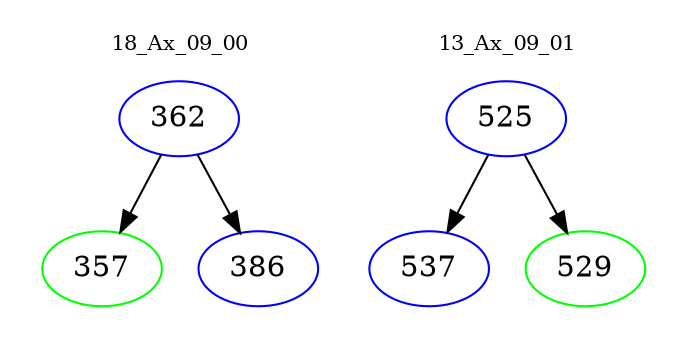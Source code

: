 digraph{
subgraph cluster_0 {
color = white
label = "18_Ax_09_00";
fontsize=10;
T0_362 [label="362", color="blue"]
T0_362 -> T0_357 [color="black"]
T0_357 [label="357", color="green"]
T0_362 -> T0_386 [color="black"]
T0_386 [label="386", color="blue"]
}
subgraph cluster_1 {
color = white
label = "13_Ax_09_01";
fontsize=10;
T1_525 [label="525", color="blue"]
T1_525 -> T1_537 [color="black"]
T1_537 [label="537", color="blue"]
T1_525 -> T1_529 [color="black"]
T1_529 [label="529", color="green"]
}
}
